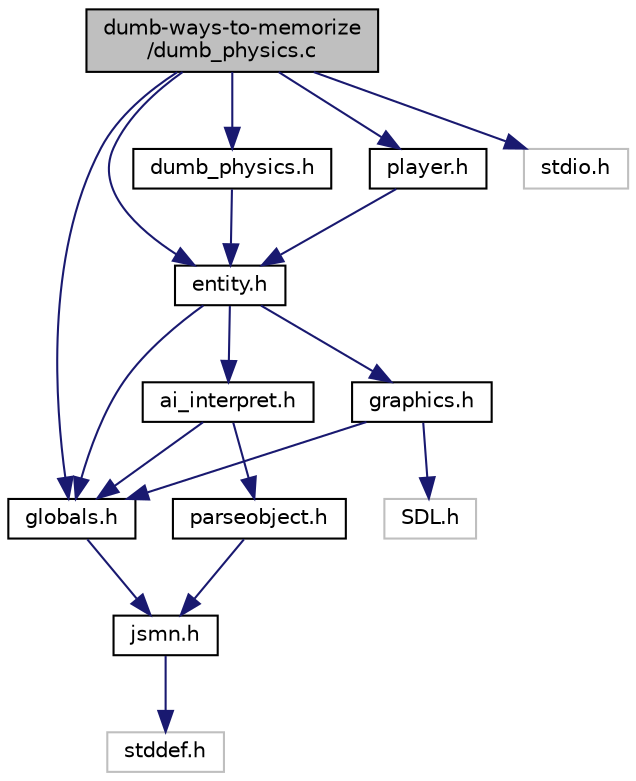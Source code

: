 digraph "dumb-ways-to-memorize/dumb_physics.c"
{
  edge [fontname="Helvetica",fontsize="10",labelfontname="Helvetica",labelfontsize="10"];
  node [fontname="Helvetica",fontsize="10",shape=record];
  Node1 [label="dumb-ways-to-memorize\l/dumb_physics.c",height=0.2,width=0.4,color="black", fillcolor="grey75", style="filled", fontcolor="black"];
  Node1 -> Node2 [color="midnightblue",fontsize="10",style="solid"];
  Node2 [label="dumb_physics.h",height=0.2,width=0.4,color="black", fillcolor="white", style="filled",URL="$dumb__physics_8h.html"];
  Node2 -> Node3 [color="midnightblue",fontsize="10",style="solid"];
  Node3 [label="entity.h",height=0.2,width=0.4,color="black", fillcolor="white", style="filled",URL="$entity_8h.html"];
  Node3 -> Node4 [color="midnightblue",fontsize="10",style="solid"];
  Node4 [label="globals.h",height=0.2,width=0.4,color="black", fillcolor="white", style="filled",URL="$globals_8h.html"];
  Node4 -> Node5 [color="midnightblue",fontsize="10",style="solid"];
  Node5 [label="jsmn.h",height=0.2,width=0.4,color="black", fillcolor="white", style="filled",URL="$jsmn_8h.html"];
  Node5 -> Node6 [color="midnightblue",fontsize="10",style="solid"];
  Node6 [label="stddef.h",height=0.2,width=0.4,color="grey75", fillcolor="white", style="filled"];
  Node3 -> Node7 [color="midnightblue",fontsize="10",style="solid"];
  Node7 [label="graphics.h",height=0.2,width=0.4,color="black", fillcolor="white", style="filled",URL="$graphics_8h.html"];
  Node7 -> Node8 [color="midnightblue",fontsize="10",style="solid"];
  Node8 [label="SDL.h",height=0.2,width=0.4,color="grey75", fillcolor="white", style="filled"];
  Node7 -> Node4 [color="midnightblue",fontsize="10",style="solid"];
  Node3 -> Node9 [color="midnightblue",fontsize="10",style="solid"];
  Node9 [label="ai_interpret.h",height=0.2,width=0.4,color="black", fillcolor="white", style="filled",URL="$ai__interpret_8h.html"];
  Node9 -> Node4 [color="midnightblue",fontsize="10",style="solid"];
  Node9 -> Node10 [color="midnightblue",fontsize="10",style="solid"];
  Node10 [label="parseobject.h",height=0.2,width=0.4,color="black", fillcolor="white", style="filled",URL="$parseobject_8h.html"];
  Node10 -> Node5 [color="midnightblue",fontsize="10",style="solid"];
  Node1 -> Node3 [color="midnightblue",fontsize="10",style="solid"];
  Node1 -> Node4 [color="midnightblue",fontsize="10",style="solid"];
  Node1 -> Node11 [color="midnightblue",fontsize="10",style="solid"];
  Node11 [label="player.h",height=0.2,width=0.4,color="black", fillcolor="white", style="filled",URL="$player_8h.html"];
  Node11 -> Node3 [color="midnightblue",fontsize="10",style="solid"];
  Node1 -> Node12 [color="midnightblue",fontsize="10",style="solid"];
  Node12 [label="stdio.h",height=0.2,width=0.4,color="grey75", fillcolor="white", style="filled"];
}
